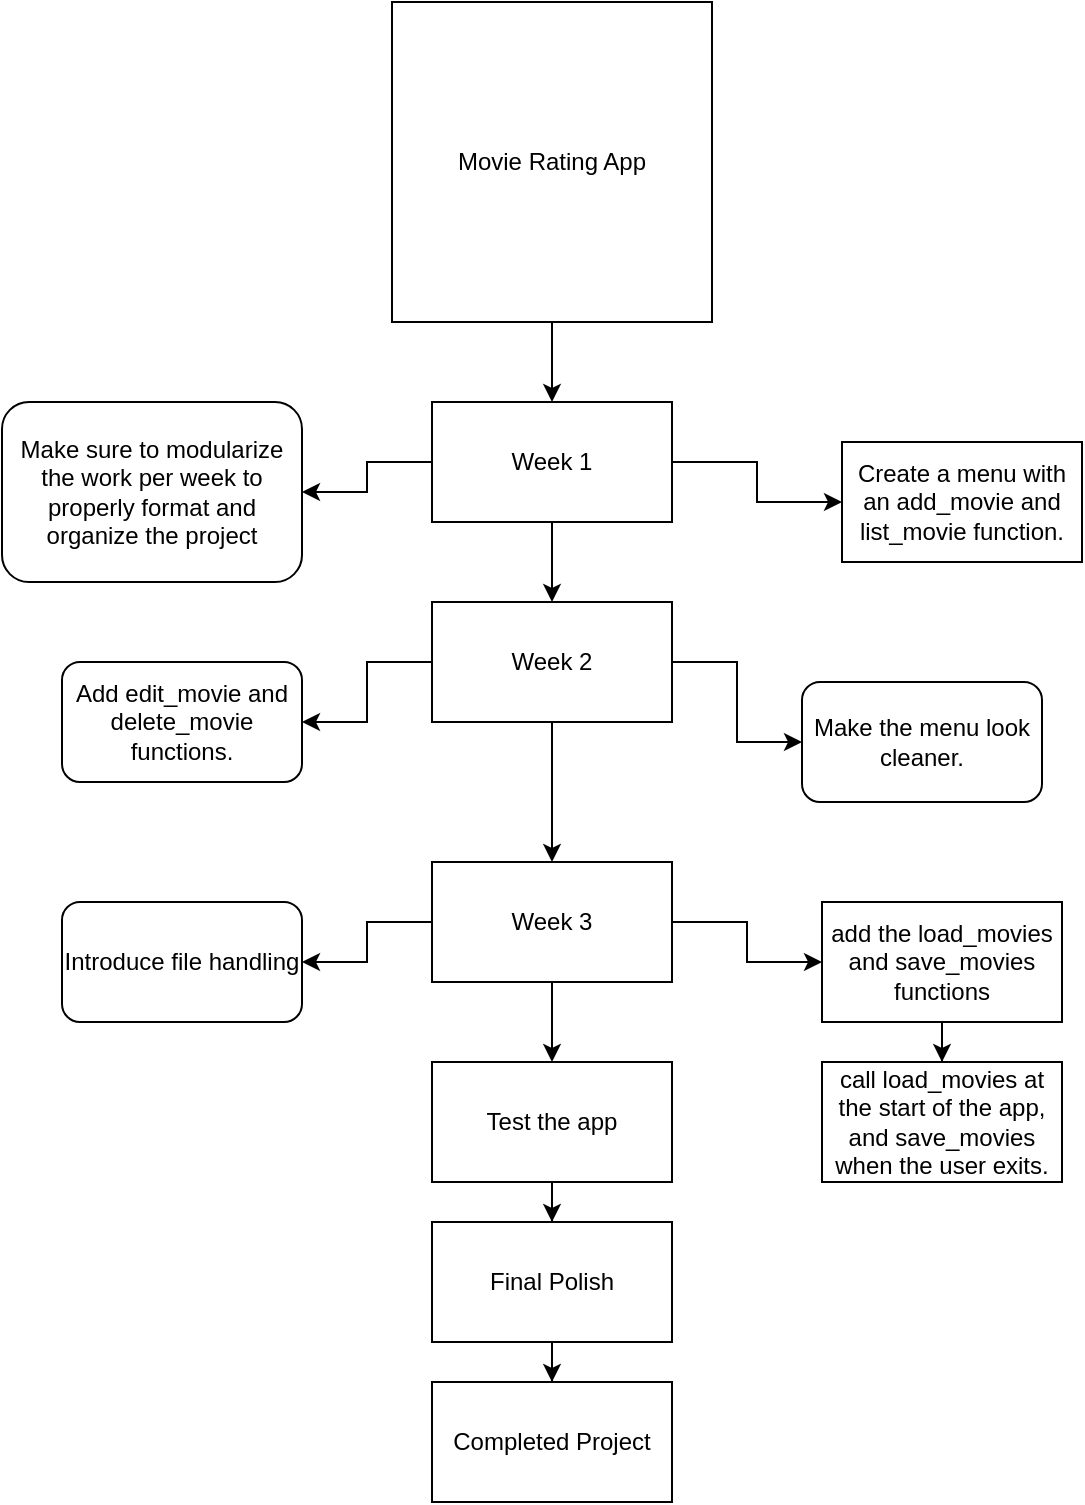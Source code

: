 <mxfile version="28.2.8">
  <diagram name="Page-1" id="iUzFDa9rtnmPMNHuukGx">
    <mxGraphModel dx="2066" dy="1109" grid="1" gridSize="10" guides="1" tooltips="1" connect="1" arrows="1" fold="1" page="1" pageScale="1" pageWidth="850" pageHeight="1100" math="0" shadow="0">
      <root>
        <mxCell id="0" />
        <mxCell id="1" parent="0" />
        <mxCell id="v8XyfUuHhC3--_uxYwLa-2" style="edgeStyle=orthogonalEdgeStyle;rounded=0;orthogonalLoop=1;jettySize=auto;html=1;" edge="1" parent="1" source="v8XyfUuHhC3--_uxYwLa-1" target="v8XyfUuHhC3--_uxYwLa-3">
          <mxGeometry relative="1" as="geometry">
            <mxPoint x="425" y="280" as="targetPoint" />
          </mxGeometry>
        </mxCell>
        <mxCell id="v8XyfUuHhC3--_uxYwLa-1" value="Movie Rating App" style="whiteSpace=wrap;html=1;aspect=fixed;" vertex="1" parent="1">
          <mxGeometry x="345" y="50" width="160" height="160" as="geometry" />
        </mxCell>
        <mxCell id="v8XyfUuHhC3--_uxYwLa-4" style="edgeStyle=orthogonalEdgeStyle;rounded=0;orthogonalLoop=1;jettySize=auto;html=1;" edge="1" parent="1" source="v8XyfUuHhC3--_uxYwLa-3" target="v8XyfUuHhC3--_uxYwLa-5">
          <mxGeometry relative="1" as="geometry">
            <mxPoint x="425" y="350" as="targetPoint" />
          </mxGeometry>
        </mxCell>
        <mxCell id="v8XyfUuHhC3--_uxYwLa-6" style="edgeStyle=orthogonalEdgeStyle;rounded=0;orthogonalLoop=1;jettySize=auto;html=1;" edge="1" parent="1" source="v8XyfUuHhC3--_uxYwLa-3" target="v8XyfUuHhC3--_uxYwLa-7">
          <mxGeometry relative="1" as="geometry">
            <mxPoint x="425" y="350" as="targetPoint" />
          </mxGeometry>
        </mxCell>
        <mxCell id="v8XyfUuHhC3--_uxYwLa-12" style="edgeStyle=orthogonalEdgeStyle;rounded=0;orthogonalLoop=1;jettySize=auto;html=1;" edge="1" parent="1" source="v8XyfUuHhC3--_uxYwLa-3" target="v8XyfUuHhC3--_uxYwLa-13">
          <mxGeometry relative="1" as="geometry">
            <mxPoint x="170" y="240" as="targetPoint" />
          </mxGeometry>
        </mxCell>
        <mxCell id="v8XyfUuHhC3--_uxYwLa-3" value="Week 1" style="rounded=0;whiteSpace=wrap;html=1;" vertex="1" parent="1">
          <mxGeometry x="365" y="250" width="120" height="60" as="geometry" />
        </mxCell>
        <mxCell id="v8XyfUuHhC3--_uxYwLa-5" value="Create a menu with an add_movie and list_movie function." style="rounded=0;whiteSpace=wrap;html=1;" vertex="1" parent="1">
          <mxGeometry x="570" y="270" width="120" height="60" as="geometry" />
        </mxCell>
        <mxCell id="v8XyfUuHhC3--_uxYwLa-8" style="edgeStyle=orthogonalEdgeStyle;rounded=0;orthogonalLoop=1;jettySize=auto;html=1;" edge="1" parent="1" source="v8XyfUuHhC3--_uxYwLa-7" target="v8XyfUuHhC3--_uxYwLa-9">
          <mxGeometry relative="1" as="geometry">
            <mxPoint x="310" y="350" as="targetPoint" />
          </mxGeometry>
        </mxCell>
        <mxCell id="v8XyfUuHhC3--_uxYwLa-10" style="edgeStyle=orthogonalEdgeStyle;rounded=0;orthogonalLoop=1;jettySize=auto;html=1;" edge="1" parent="1" source="v8XyfUuHhC3--_uxYwLa-7" target="v8XyfUuHhC3--_uxYwLa-11">
          <mxGeometry relative="1" as="geometry">
            <mxPoint x="520" y="350" as="targetPoint" />
          </mxGeometry>
        </mxCell>
        <mxCell id="v8XyfUuHhC3--_uxYwLa-14" style="edgeStyle=orthogonalEdgeStyle;rounded=0;orthogonalLoop=1;jettySize=auto;html=1;" edge="1" parent="1" source="v8XyfUuHhC3--_uxYwLa-7" target="v8XyfUuHhC3--_uxYwLa-15">
          <mxGeometry relative="1" as="geometry">
            <mxPoint x="425" y="430" as="targetPoint" />
          </mxGeometry>
        </mxCell>
        <mxCell id="v8XyfUuHhC3--_uxYwLa-7" value="Week 2" style="rounded=0;whiteSpace=wrap;html=1;" vertex="1" parent="1">
          <mxGeometry x="365" y="350" width="120" height="60" as="geometry" />
        </mxCell>
        <mxCell id="v8XyfUuHhC3--_uxYwLa-9" value="Add edit_movie and delete_movie functions." style="rounded=1;whiteSpace=wrap;html=1;" vertex="1" parent="1">
          <mxGeometry x="180" y="380" width="120" height="60" as="geometry" />
        </mxCell>
        <mxCell id="v8XyfUuHhC3--_uxYwLa-11" value="Make the menu look cleaner." style="rounded=1;whiteSpace=wrap;html=1;" vertex="1" parent="1">
          <mxGeometry x="550" y="390" width="120" height="60" as="geometry" />
        </mxCell>
        <mxCell id="v8XyfUuHhC3--_uxYwLa-13" value="Make sure to modularize the work per week to properly format and organize the project" style="rounded=1;whiteSpace=wrap;html=1;" vertex="1" parent="1">
          <mxGeometry x="150" y="250" width="150" height="90" as="geometry" />
        </mxCell>
        <mxCell id="v8XyfUuHhC3--_uxYwLa-16" style="edgeStyle=orthogonalEdgeStyle;rounded=0;orthogonalLoop=1;jettySize=auto;html=1;" edge="1" parent="1" source="v8XyfUuHhC3--_uxYwLa-15" target="v8XyfUuHhC3--_uxYwLa-17">
          <mxGeometry relative="1" as="geometry">
            <mxPoint x="290" y="530" as="targetPoint" />
          </mxGeometry>
        </mxCell>
        <mxCell id="v8XyfUuHhC3--_uxYwLa-18" style="edgeStyle=orthogonalEdgeStyle;rounded=0;orthogonalLoop=1;jettySize=auto;html=1;" edge="1" parent="1" source="v8XyfUuHhC3--_uxYwLa-15" target="v8XyfUuHhC3--_uxYwLa-19">
          <mxGeometry relative="1" as="geometry">
            <mxPoint x="540" y="530" as="targetPoint" />
          </mxGeometry>
        </mxCell>
        <mxCell id="v8XyfUuHhC3--_uxYwLa-22" style="edgeStyle=orthogonalEdgeStyle;rounded=0;orthogonalLoop=1;jettySize=auto;html=1;" edge="1" parent="1" source="v8XyfUuHhC3--_uxYwLa-15" target="v8XyfUuHhC3--_uxYwLa-23">
          <mxGeometry relative="1" as="geometry">
            <mxPoint x="425" y="610" as="targetPoint" />
          </mxGeometry>
        </mxCell>
        <mxCell id="v8XyfUuHhC3--_uxYwLa-15" value="Week 3" style="rounded=0;whiteSpace=wrap;html=1;" vertex="1" parent="1">
          <mxGeometry x="365" y="480" width="120" height="60" as="geometry" />
        </mxCell>
        <mxCell id="v8XyfUuHhC3--_uxYwLa-17" value="Introduce file handling" style="rounded=1;whiteSpace=wrap;html=1;" vertex="1" parent="1">
          <mxGeometry x="180" y="500" width="120" height="60" as="geometry" />
        </mxCell>
        <mxCell id="v8XyfUuHhC3--_uxYwLa-20" style="edgeStyle=orthogonalEdgeStyle;rounded=0;orthogonalLoop=1;jettySize=auto;html=1;" edge="1" parent="1" source="v8XyfUuHhC3--_uxYwLa-19" target="v8XyfUuHhC3--_uxYwLa-21">
          <mxGeometry relative="1" as="geometry">
            <mxPoint x="620" y="610" as="targetPoint" />
          </mxGeometry>
        </mxCell>
        <mxCell id="v8XyfUuHhC3--_uxYwLa-19" value="add the load_movies and save_movies functions" style="rounded=0;whiteSpace=wrap;html=1;" vertex="1" parent="1">
          <mxGeometry x="560" y="500" width="120" height="60" as="geometry" />
        </mxCell>
        <mxCell id="v8XyfUuHhC3--_uxYwLa-21" value="call load_movies at the start of the app, and save_movies when the user exits." style="rounded=0;whiteSpace=wrap;html=1;" vertex="1" parent="1">
          <mxGeometry x="560" y="580" width="120" height="60" as="geometry" />
        </mxCell>
        <mxCell id="v8XyfUuHhC3--_uxYwLa-24" style="edgeStyle=orthogonalEdgeStyle;rounded=0;orthogonalLoop=1;jettySize=auto;html=1;" edge="1" parent="1" source="v8XyfUuHhC3--_uxYwLa-23" target="v8XyfUuHhC3--_uxYwLa-25">
          <mxGeometry relative="1" as="geometry">
            <mxPoint x="425" y="690" as="targetPoint" />
          </mxGeometry>
        </mxCell>
        <mxCell id="v8XyfUuHhC3--_uxYwLa-23" value="Test the app" style="rounded=0;whiteSpace=wrap;html=1;" vertex="1" parent="1">
          <mxGeometry x="365" y="580" width="120" height="60" as="geometry" />
        </mxCell>
        <mxCell id="v8XyfUuHhC3--_uxYwLa-26" style="edgeStyle=orthogonalEdgeStyle;rounded=0;orthogonalLoop=1;jettySize=auto;html=1;" edge="1" parent="1" source="v8XyfUuHhC3--_uxYwLa-25" target="v8XyfUuHhC3--_uxYwLa-27">
          <mxGeometry relative="1" as="geometry">
            <mxPoint x="425" y="770" as="targetPoint" />
          </mxGeometry>
        </mxCell>
        <mxCell id="v8XyfUuHhC3--_uxYwLa-25" value="Final Polish" style="rounded=0;whiteSpace=wrap;html=1;" vertex="1" parent="1">
          <mxGeometry x="365" y="660" width="120" height="60" as="geometry" />
        </mxCell>
        <mxCell id="v8XyfUuHhC3--_uxYwLa-27" value="Completed Project" style="rounded=0;whiteSpace=wrap;html=1;" vertex="1" parent="1">
          <mxGeometry x="365" y="740" width="120" height="60" as="geometry" />
        </mxCell>
      </root>
    </mxGraphModel>
  </diagram>
</mxfile>
